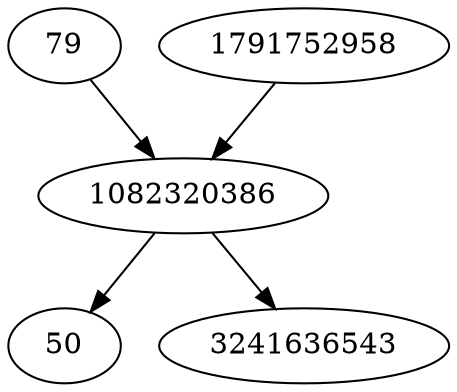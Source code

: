 strict digraph  {
1082320386;
79;
50;
1791752958;
3241636543;
1082320386 -> 50;
1082320386 -> 3241636543;
79 -> 1082320386;
1791752958 -> 1082320386;
}
